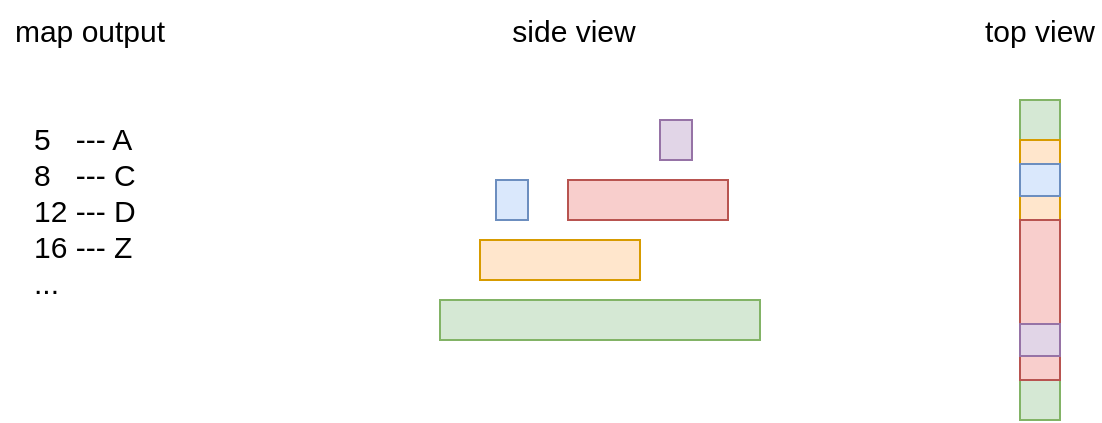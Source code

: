 <mxfile version="21.7.5" type="device">
  <diagram name="Page-1" id="M7-SNfhzSJs0xADmFDyB">
    <mxGraphModel dx="1362" dy="843" grid="1" gridSize="10" guides="1" tooltips="1" connect="1" arrows="1" fold="1" page="1" pageScale="1" pageWidth="827" pageHeight="1169" math="0" shadow="0">
      <root>
        <mxCell id="0" />
        <mxCell id="1" parent="0" />
        <mxCell id="A5w4UXhZmRBFEsx6TZ7V-1" value="" style="rounded=0;whiteSpace=wrap;html=1;fillColor=#d5e8d4;strokeColor=#82b366;" vertex="1" parent="1">
          <mxGeometry x="310" y="400" width="160" height="20" as="geometry" />
        </mxCell>
        <mxCell id="A5w4UXhZmRBFEsx6TZ7V-2" value="side view" style="text;html=1;strokeColor=none;fillColor=none;align=center;verticalAlign=middle;whiteSpace=wrap;rounded=0;fontSize=15;" vertex="1" parent="1">
          <mxGeometry x="340" y="250" width="74" height="30" as="geometry" />
        </mxCell>
        <mxCell id="A5w4UXhZmRBFEsx6TZ7V-3" value="" style="rounded=0;whiteSpace=wrap;html=1;fillColor=#ffe6cc;strokeColor=#d79b00;" vertex="1" parent="1">
          <mxGeometry x="330" y="370" width="80" height="20" as="geometry" />
        </mxCell>
        <mxCell id="A5w4UXhZmRBFEsx6TZ7V-4" value="" style="rounded=0;whiteSpace=wrap;html=1;fillColor=#f8cecc;strokeColor=#b85450;" vertex="1" parent="1">
          <mxGeometry x="374" y="340" width="80" height="20" as="geometry" />
        </mxCell>
        <mxCell id="A5w4UXhZmRBFEsx6TZ7V-5" value="" style="rounded=0;whiteSpace=wrap;html=1;fillColor=#dae8fc;strokeColor=#6c8ebf;" vertex="1" parent="1">
          <mxGeometry x="338" y="340" width="16" height="20" as="geometry" />
        </mxCell>
        <mxCell id="A5w4UXhZmRBFEsx6TZ7V-6" value="" style="rounded=0;whiteSpace=wrap;html=1;fillColor=#e1d5e7;strokeColor=#9673a6;" vertex="1" parent="1">
          <mxGeometry x="420" y="310" width="16" height="20" as="geometry" />
        </mxCell>
        <mxCell id="A5w4UXhZmRBFEsx6TZ7V-7" value="top view" style="text;html=1;strokeColor=none;fillColor=none;align=center;verticalAlign=middle;whiteSpace=wrap;rounded=0;fontSize=15;" vertex="1" parent="1">
          <mxGeometry x="580" y="250" width="60" height="30" as="geometry" />
        </mxCell>
        <mxCell id="A5w4UXhZmRBFEsx6TZ7V-8" value="" style="rounded=0;whiteSpace=wrap;html=1;fillColor=#d5e8d4;strokeColor=#82b366;rotation=90;" vertex="1" parent="1">
          <mxGeometry x="530" y="370" width="160" height="20" as="geometry" />
        </mxCell>
        <mxCell id="A5w4UXhZmRBFEsx6TZ7V-9" value="" style="rounded=0;whiteSpace=wrap;html=1;fillColor=#ffe6cc;strokeColor=#d79b00;rotation=90;" vertex="1" parent="1">
          <mxGeometry x="570" y="350" width="80" height="20" as="geometry" />
        </mxCell>
        <mxCell id="A5w4UXhZmRBFEsx6TZ7V-10" value="" style="rounded=0;whiteSpace=wrap;html=1;fillColor=#f8cecc;strokeColor=#b85450;rotation=90;" vertex="1" parent="1">
          <mxGeometry x="570" y="390" width="80" height="20" as="geometry" />
        </mxCell>
        <mxCell id="A5w4UXhZmRBFEsx6TZ7V-11" value="" style="rounded=0;whiteSpace=wrap;html=1;fillColor=#dae8fc;strokeColor=#6c8ebf;rotation=90;" vertex="1" parent="1">
          <mxGeometry x="602" y="330" width="16" height="20" as="geometry" />
        </mxCell>
        <mxCell id="A5w4UXhZmRBFEsx6TZ7V-12" value="" style="rounded=0;whiteSpace=wrap;html=1;fillColor=#e1d5e7;strokeColor=#9673a6;rotation=90;" vertex="1" parent="1">
          <mxGeometry x="602" y="410" width="16" height="20" as="geometry" />
        </mxCell>
        <mxCell id="A5w4UXhZmRBFEsx6TZ7V-13" value="map output" style="text;html=1;strokeColor=none;fillColor=none;align=center;verticalAlign=middle;whiteSpace=wrap;rounded=0;fontSize=15;" vertex="1" parent="1">
          <mxGeometry x="90" y="250" width="90" height="30" as="geometry" />
        </mxCell>
        <mxCell id="A5w4UXhZmRBFEsx6TZ7V-14" value="5&amp;nbsp; &amp;nbsp;--- A&lt;br style=&quot;font-size: 15px;&quot;&gt;8&amp;nbsp; &amp;nbsp;--- C&lt;br style=&quot;font-size: 15px;&quot;&gt;12 --- D&lt;br style=&quot;font-size: 15px;&quot;&gt;16 --- Z&lt;br style=&quot;font-size: 15px;&quot;&gt;..." style="text;html=1;strokeColor=none;fillColor=none;align=left;verticalAlign=middle;whiteSpace=wrap;rounded=0;fontSize=15;" vertex="1" parent="1">
          <mxGeometry x="105" y="340" width="60" height="30" as="geometry" />
        </mxCell>
      </root>
    </mxGraphModel>
  </diagram>
</mxfile>
